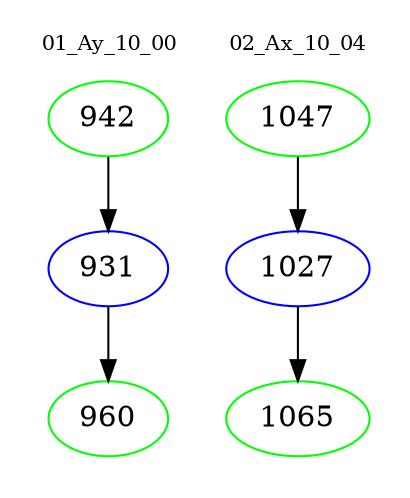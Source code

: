 digraph{
subgraph cluster_0 {
color = white
label = "01_Ay_10_00";
fontsize=10;
T0_942 [label="942", color="green"]
T0_942 -> T0_931 [color="black"]
T0_931 [label="931", color="blue"]
T0_931 -> T0_960 [color="black"]
T0_960 [label="960", color="green"]
}
subgraph cluster_1 {
color = white
label = "02_Ax_10_04";
fontsize=10;
T1_1047 [label="1047", color="green"]
T1_1047 -> T1_1027 [color="black"]
T1_1027 [label="1027", color="blue"]
T1_1027 -> T1_1065 [color="black"]
T1_1065 [label="1065", color="green"]
}
}
